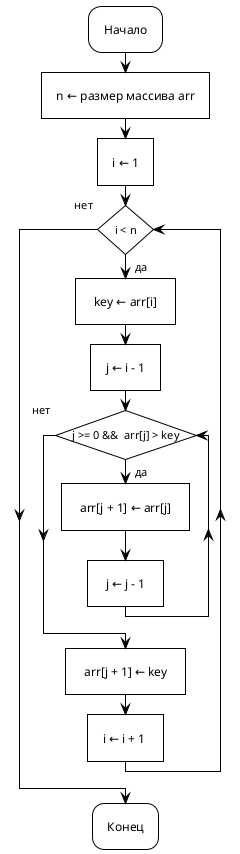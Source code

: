 
@startuml
!theme plain
skinparam padding 5
skinparam ConditionEndStyle hline
skinparam conditionStyle InsideDiamond


:Начало;
    :n ← размер массива arr]
    :i ← 1]
    while (i < n) is (да)
        : key ← arr[i] ]

        :j ← i - 1]
        while (j >= 0 &&  arr[j] > key) is (да)
                : arr[j + 1] ← arr[j] ]
                : j ← j - 1 ]
        endwhile (нет)
        : arr[j + 1] ← key ]

        :i ← i + 1 ]
    endwhile (нет)
:Конец;
@enduml     